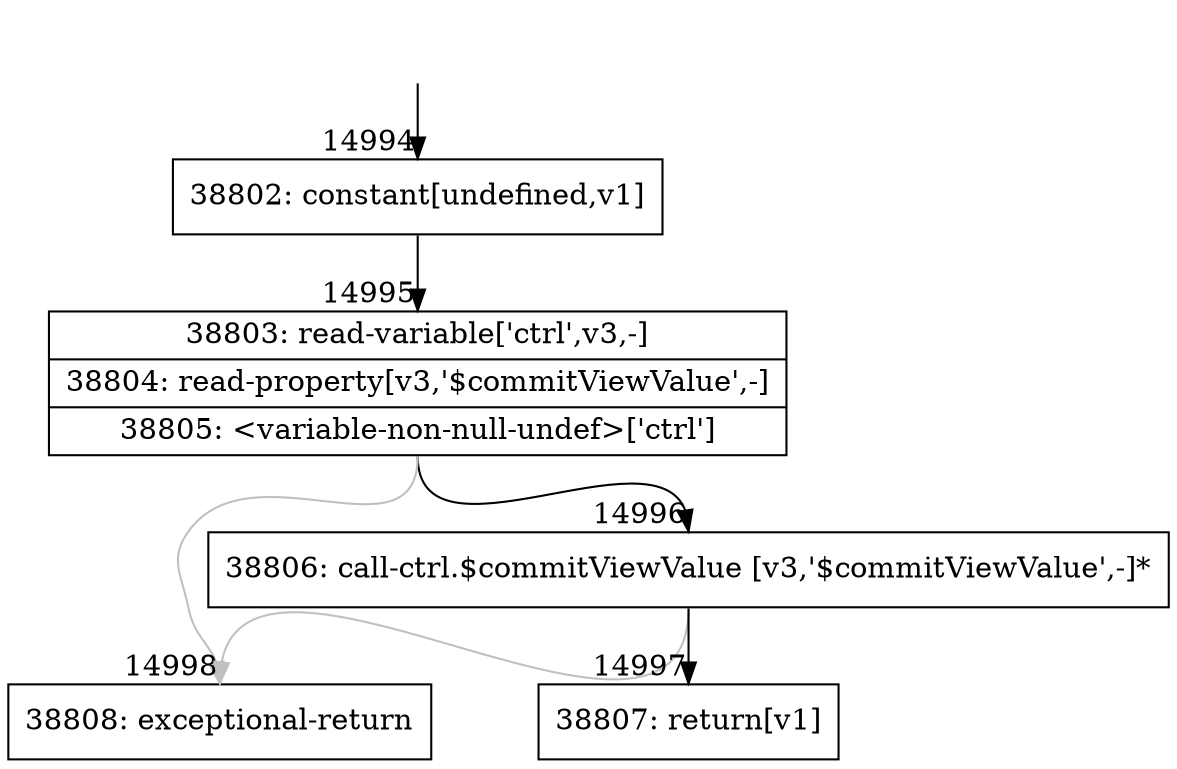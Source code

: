 digraph {
rankdir="TD"
BB_entry1207[shape=none,label=""];
BB_entry1207 -> BB14994 [tailport=s, headport=n, headlabel="    14994"]
BB14994 [shape=record label="{38802: constant[undefined,v1]}" ] 
BB14994 -> BB14995 [tailport=s, headport=n, headlabel="      14995"]
BB14995 [shape=record label="{38803: read-variable['ctrl',v3,-]|38804: read-property[v3,'$commitViewValue',-]|38805: \<variable-non-null-undef\>['ctrl']}" ] 
BB14995 -> BB14996 [tailport=s, headport=n, headlabel="      14996"]
BB14995 -> BB14998 [tailport=s, headport=n, color=gray, headlabel="      14998"]
BB14996 [shape=record label="{38806: call-ctrl.$commitViewValue [v3,'$commitViewValue',-]*}" ] 
BB14996 -> BB14997 [tailport=s, headport=n, headlabel="      14997"]
BB14996 -> BB14998 [tailport=s, headport=n, color=gray]
BB14997 [shape=record label="{38807: return[v1]}" ] 
BB14998 [shape=record label="{38808: exceptional-return}" ] 
//#$~ 25125
}
